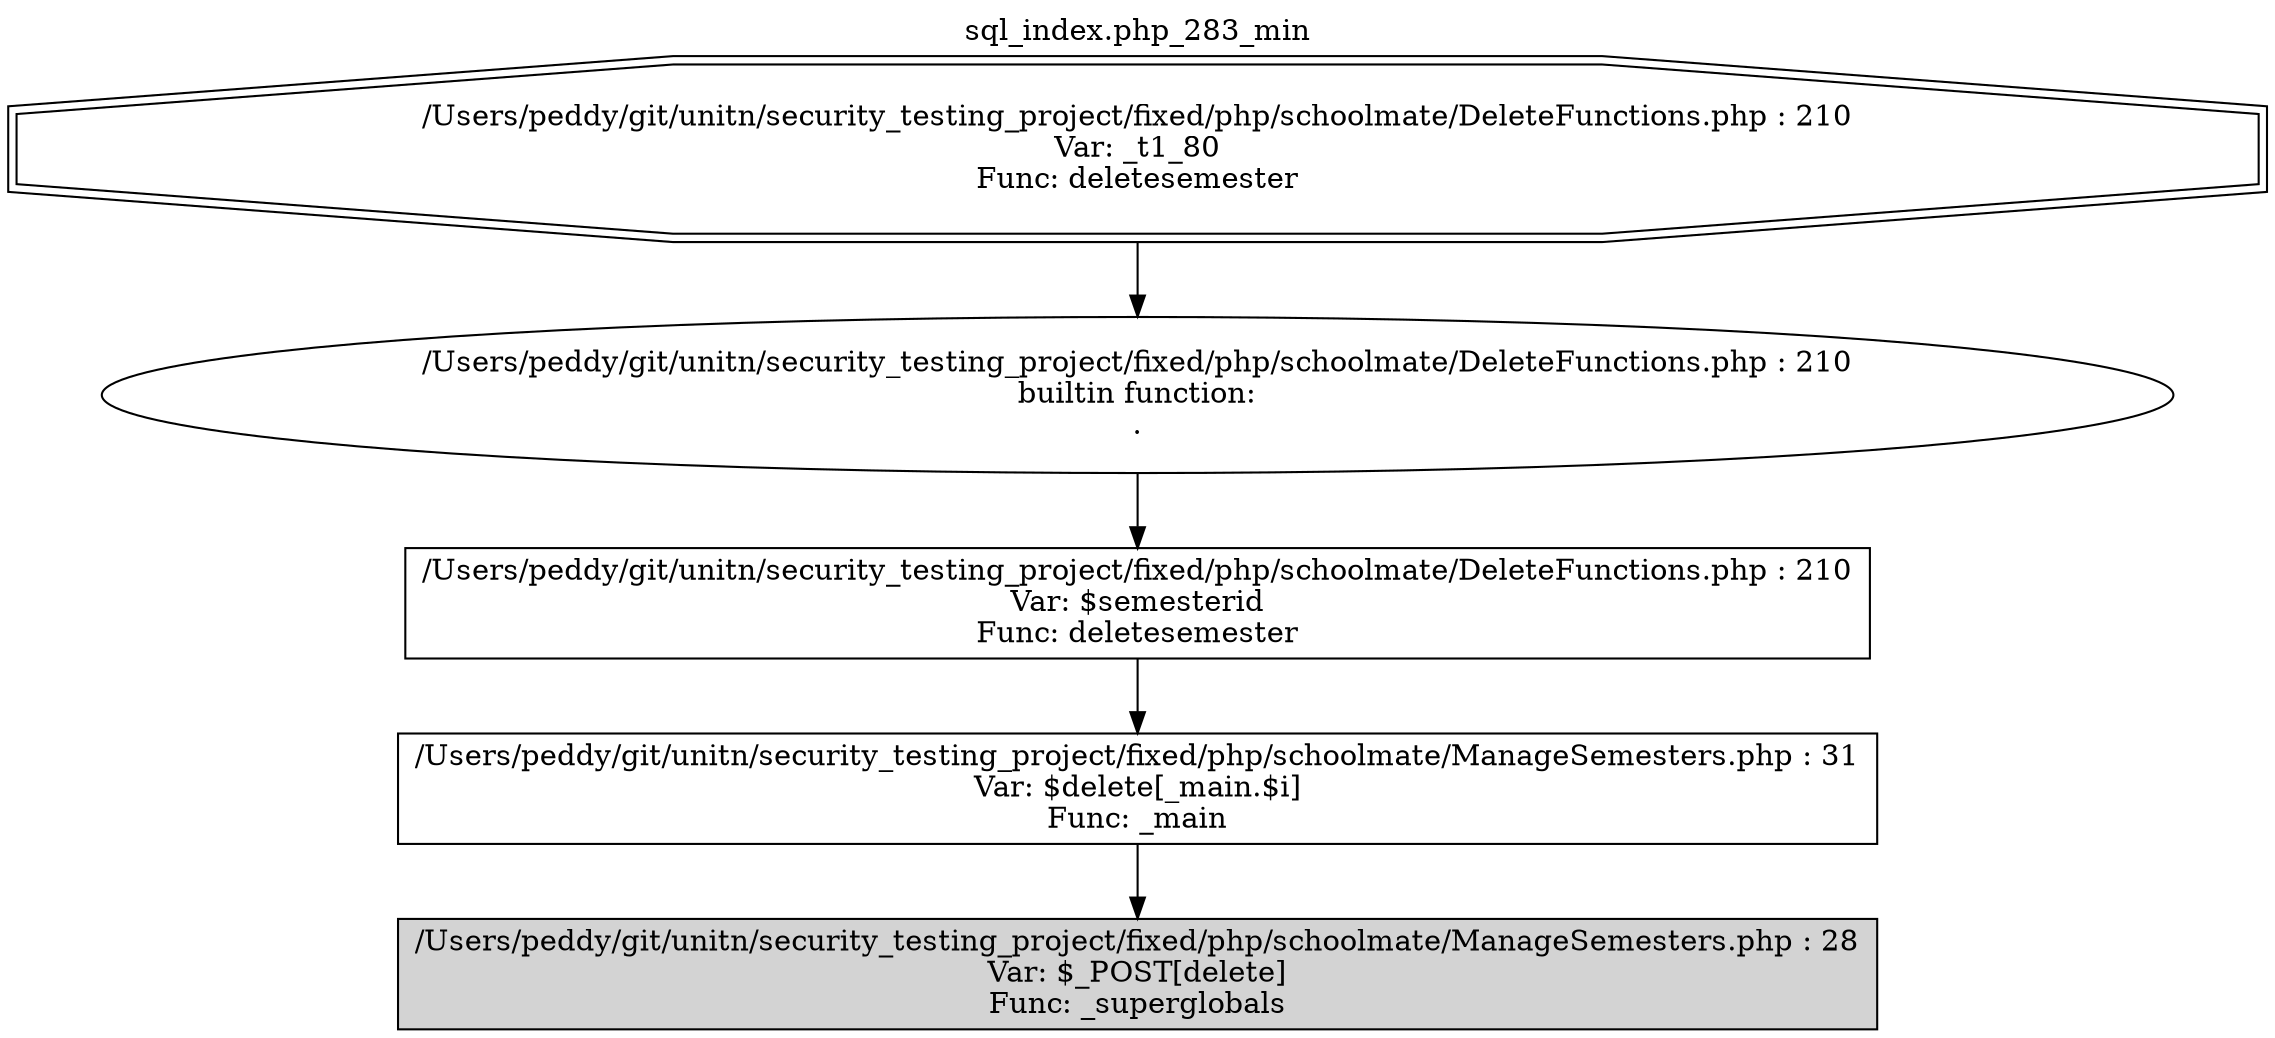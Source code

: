 digraph cfg {
  label="sql_index.php_283_min";
  labelloc=t;
  n1 [shape=doubleoctagon, label="/Users/peddy/git/unitn/security_testing_project/fixed/php/schoolmate/DeleteFunctions.php : 210\nVar: _t1_80\nFunc: deletesemester\n"];
  n2 [shape=ellipse, label="/Users/peddy/git/unitn/security_testing_project/fixed/php/schoolmate/DeleteFunctions.php : 210\nbuiltin function:\n.\n"];
  n3 [shape=box, label="/Users/peddy/git/unitn/security_testing_project/fixed/php/schoolmate/DeleteFunctions.php : 210\nVar: $semesterid\nFunc: deletesemester\n"];
  n4 [shape=box, label="/Users/peddy/git/unitn/security_testing_project/fixed/php/schoolmate/ManageSemesters.php : 31\nVar: $delete[_main.$i]\nFunc: _main\n"];
  n5 [shape=box, label="/Users/peddy/git/unitn/security_testing_project/fixed/php/schoolmate/ManageSemesters.php : 28\nVar: $_POST[delete]\nFunc: _superglobals\n",style=filled];
  n1 -> n2;
  n2 -> n3;
  n3 -> n4;
  n4 -> n5;
}
